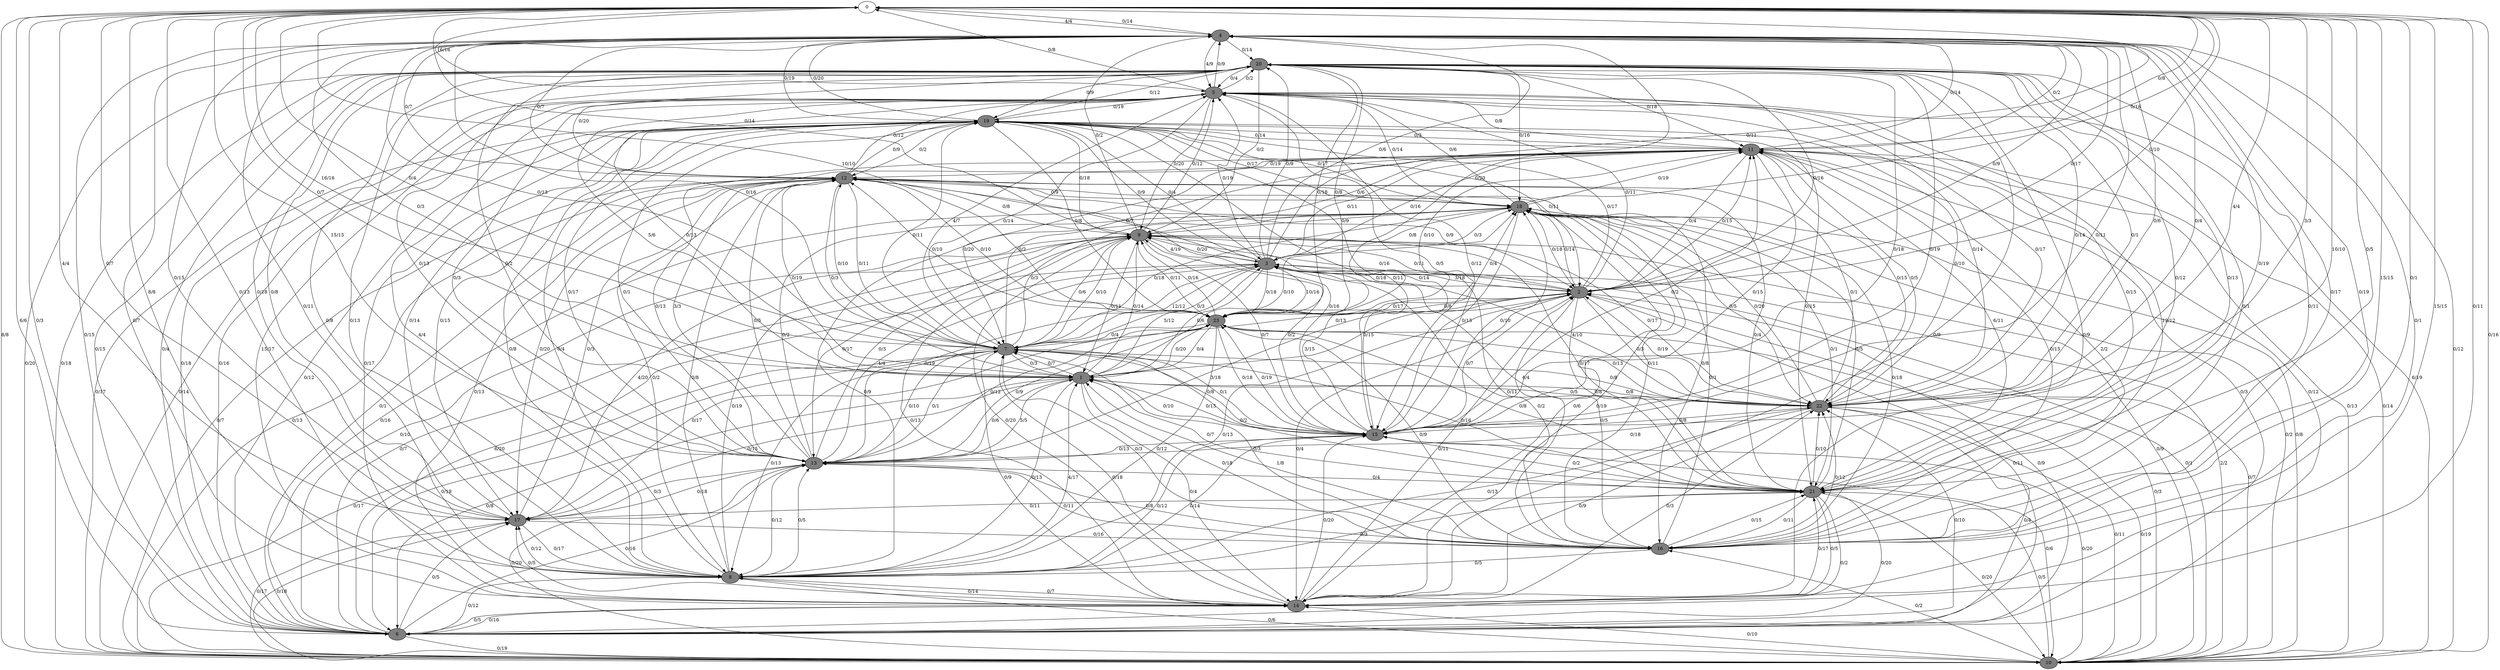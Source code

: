 digraph G {
	0[style=filled fillcolor=grey100];
	0->4[label ="4/4"] ;
	0->5[label ="16/16"] ;
	0->6[label ="6/6"] ;
	0->7[label ="16/16"] ;
	0->8[label ="8/8"] ;
	0->10[label ="8/8"] ;
	0->13[label ="15/15"] ;
	0->14[label ="15/15"] ;
	0->15[label ="3/3"] ;
	0->16[label ="15/15"] ;
	0->17[label ="4/4"] ;
	0->21[label ="10/10"] ;
	0->22[label ="4/4"] ;
	0->23[label ="10/10"] ;
	1[style=filled fillcolor=grey50];
	1->0[label ="0/7"] ;
	1->2[label ="0/15"] ;
	1->3[label ="5/12"] ;
	1->5[label ="5/6"] ;
	1->6[label ="0/8"] ;
	1->7[label ="0/7"] ;
	1->8[label ="0/13"] ;
	1->9[label ="0/14"] ;
	1->12[label ="0/19"] ;
	1->13[label ="0/6"] ;
	1->14[label ="0/4"] ;
	1->15[label ="0/10"] ;
	1->16[label ="0/18"] ;
	1->17[label ="0/15"] ;
	1->18[label ="0/10"] ;
	1->22[label ="0/5"] ;
	1->23[label ="0/20"] ;
	2[style=filled fillcolor=grey50];
	2->0[label ="0/10"] ;
	2->3[label ="3/18"] ;
	2->4[label ="0/17"] ;
	2->5[label ="0/11"] ;
	2->6[label ="0/11"] ;
	2->9[label ="0/16"] ;
	2->11[label ="0/15"] ;
	2->14[label ="0/4"] ;
	2->16[label ="0/5"] ;
	2->18[label ="0/14"] ;
	2->19[label ="0/17"] ;
	2->20[label ="0/16"] ;
	2->21[label ="0/8"] ;
	2->22[label ="0/3"] ;
	2->23[label ="0/8"] ;
	3[style=filled fillcolor=grey50];
	3->0[label ="0/11"] ;
	3->1[label ="0/6"] ;
	3->2[label ="0/18"] ;
	3->4[label ="0/6"] ;
	3->5[label ="0/19"] ;
	3->6[label ="0/7"] ;
	3->7[label ="0/3"] ;
	3->9[label ="0/20"] ;
	3->10[label ="0/1"] ;
	3->11[label ="0/16"] ;
	3->12[label ="0/7"] ;
	3->13[label ="0/19"] ;
	3->16[label ="0/2"] ;
	3->18[label ="0/3"] ;
	3->19[label ="0/9"] ;
	3->20[label ="0/9"] ;
	3->23[label ="0/18"] ;
	4[style=filled fillcolor=grey50];
	4->0[label ="0/14"] ;
	4->1[label ="0/3"] ;
	4->2[label ="0/9"] ;
	4->5[label ="4/9"] ;
	4->6[label ="0/15"] ;
	4->7[label ="0/13"] ;
	4->10[label ="0/12"] ;
	4->11[label ="0/2"] ;
	4->12[label ="0/7"] ;
	4->14[label ="0/7"] ;
	4->15[label ="0/11"] ;
	4->16[label ="0/17"] ;
	4->17[label ="0/15"] ;
	4->19[label ="0/19"] ;
	4->20[label ="0/14"] ;
	4->22[label ="0/6"] ;
	4->23[label ="0/20"] ;
	5[style=filled fillcolor=grey50];
	5->0[label ="0/8"] ;
	5->1[label ="0/13"] ;
	5->4[label ="0/9"] ;
	5->6[label ="0/16"] ;
	5->7[label ="0/14"] ;
	5->9[label ="0/20"] ;
	5->11[label ="0/8"] ;
	5->13[label ="0/3"] ;
	5->15[label ="0/5"] ;
	5->18[label ="0/14"] ;
	5->19[label ="0/19"] ;
	5->20[label ="0/2"] ;
	5->21[label ="0/15"] ;
	5->22[label ="0/14"] ;
	6[style=filled fillcolor=grey50];
	6->0[label ="0/3"] ;
	6->2[label ="0/9"] ;
	6->3[label ="6/20"] ;
	6->5[label ="0/18"] ;
	6->9[label ="0/10"] ;
	6->10[label ="0/19"] ;
	6->11[label ="0/12"] ;
	6->13[label ="0/16"] ;
	6->14[label ="0/5"] ;
	6->17[label ="0/5"] ;
	6->20[label ="0/4"] ;
	6->21[label ="0/20"] ;
	6->22[label ="0/10"] ;
	7[style=filled fillcolor=grey50];
	7->0[label ="0/4"] ;
	7->1[label ="0/3"] ;
	7->2[label ="0/13"] ;
	7->3[label ="12/12"] ;
	7->4[label ="0/16"] ;
	7->5[label ="4/7"] ;
	7->6[label ="0/19"] ;
	7->8[label ="0/13"] ;
	7->9[label ="0/10"] ;
	7->10[label ="0/17"] ;
	7->11[label ="0/2"] ;
	7->12[label ="0/10"] ;
	7->13[label ="0/10"] ;
	7->14[label ="0/9"] ;
	7->15[label ="0/8"] ;
	7->16[label ="0/3"] ;
	7->18[label ="0/3"] ;
	7->19[label ="0/11"] ;
	7->21[label ="0/2"] ;
	7->22[label ="0/8"] ;
	8[style=filled fillcolor=grey50];
	8->0[label ="0/13"] ;
	8->1[label ="4/17"] ;
	8->2[label ="0/13"] ;
	8->4[label ="0/11"] ;
	8->5[label ="4/4"] ;
	8->6[label ="0/12"] ;
	8->9[label ="0/19"] ;
	8->10[label ="0/6"] ;
	8->12[label ="0/8"] ;
	8->13[label ="0/5"] ;
	8->14[label ="0/7"] ;
	8->15[label ="0/12"] ;
	8->17[label ="0/12"] ;
	8->18[label ="0/9"] ;
	8->19[label ="0/4"] ;
	8->20[label ="0/13"] ;
	8->21[label ="0/3"] ;
	9[style=filled fillcolor=grey50];
	9->0[label ="0/14"] ;
	9->1[label ="0/11"] ;
	9->2[label ="0/11"] ;
	9->3[label ="4/19"] ;
	9->4[label ="0/2"] ;
	9->5[label ="0/12"] ;
	9->7[label ="0/6"] ;
	9->11[label ="0/6"] ;
	9->12[label ="0/8"] ;
	9->13[label ="0/17"] ;
	9->14[label ="0/13"] ;
	9->15[label ="0/7"] ;
	9->22[label ="0/17"] ;
	9->23[label ="0/11"] ;
	10[style=filled fillcolor=grey50];
	10->0[label ="0/16"] ;
	10->2[label ="0/7"] ;
	10->3[label ="2/2"] ;
	10->5[label ="6/19"] ;
	10->9[label ="0/9"] ;
	10->11[label ="0/14"] ;
	10->12[label ="0/13"] ;
	10->14[label ="0/10"] ;
	10->15[label ="0/20"] ;
	10->16[label ="0/2"] ;
	10->17[label ="0/18"] ;
	10->18[label ="0/8"] ;
	10->19[label ="0/14"] ;
	10->20[label ="0/18"] ;
	10->21[label ="0/5"] ;
	10->22[label ="0/19"] ;
	11[style=filled fillcolor=grey50];
	11->0[label ="0/8"] ;
	11->2[label ="0/4"] ;
	11->3[label ="0/11"] ;
	11->4[label ="0/14"] ;
	11->6[label ="0/3"] ;
	11->7[label ="0/20"] ;
	11->10[label ="0/13"] ;
	11->12[label ="0/19"] ;
	11->13[label ="0/13"] ;
	11->15[label ="0/15"] ;
	11->16[label ="0/15"] ;
	11->19[label ="0/14"] ;
	11->22[label ="0/15"] ;
	12[style=filled fillcolor=grey50];
	12->1[label ="0/3"] ;
	12->2[label ="0/9"] ;
	12->4[label ="0/7"] ;
	12->5[label ="0/12"] ;
	12->6[label ="0/1"] ;
	12->7[label ="0/11"] ;
	12->8[label ="0/2"] ;
	12->10[label ="0/7"] ;
	12->16[label ="0/8"] ;
	12->17[label ="0/20"] ;
	12->18[label ="0/9"] ;
	12->19[label ="0/9"] ;
	12->21[label ="0/4"] ;
	12->23[label ="0/10"] ;
	13[style=filled fillcolor=grey50];
	13->1[label ="5/5"] ;
	13->2[label ="3/18"] ;
	13->3[label ="4/4"] ;
	13->7[label ="0/1"] ;
	13->8[label ="0/12"] ;
	13->9[label ="0/3"] ;
	13->10[label ="0/20"] ;
	13->11[label ="3/3"] ;
	13->12[label ="0/5"] ;
	13->16[label ="0/8"] ;
	13->17[label ="0/18"] ;
	13->18[label ="0/2"] ;
	13->19[label ="0/1"] ;
	13->20[label ="0/2"] ;
	13->21[label ="0/4"] ;
	13->22[label ="0/18"] ;
	13->23[label ="0/9"] ;
	14[style=filled fillcolor=grey50];
	14->0[label ="0/11"] ;
	14->2[label ="0/11"] ;
	14->4[label ="0/1"] ;
	14->5[label ="15/17"] ;
	14->6[label ="0/16"] ;
	14->7[label ="0/18"] ;
	14->8[label ="0/14"] ;
	14->9[label ="0/20"] ;
	14->12[label ="0/13"] ;
	14->15[label ="0/20"] ;
	14->17[label ="0/5"] ;
	14->18[label ="0/19"] ;
	14->20[label ="0/9"] ;
	14->21[label ="0/17"] ;
	14->22[label ="0/3"] ;
	15[style=filled fillcolor=grey50];
	15->1[label ="0/15"] ;
	15->2[label ="0/7"] ;
	15->3[label ="3/15"] ;
	15->5[label ="0/12"] ;
	15->7[label ="0/1"] ;
	15->8[label ="0/14"] ;
	15->9[label ="0/2"] ;
	15->10[label ="0/6"] ;
	15->11[label ="0/2"] ;
	15->12[label ="0/16"] ;
	15->13[label ="0/13"] ;
	15->18[label ="0/10"] ;
	15->19[label ="0/14"] ;
	15->20[label ="0/19"] ;
	15->23[label ="0/19"] ;
	16[style=filled fillcolor=grey50];
	16->0[label ="0/1"] ;
	16->1[label ="1/8"] ;
	16->4[label ="0/19"] ;
	16->5[label ="12/12"] ;
	16->7[label ="0/3"] ;
	16->8[label ="0/5"] ;
	16->9[label ="0/11"] ;
	16->11[label ="2/2"] ;
	16->12[label ="0/11"] ;
	16->13[label ="0/11"] ;
	16->18[label ="0/1"] ;
	16->20[label ="0/11"] ;
	16->21[label ="0/15"] ;
	16->22[label ="0/12"] ;
	17[style=filled fillcolor=grey50];
	17->0[label ="0/7"] ;
	17->8[label ="0/17"] ;
	17->9[label ="4/20"] ;
	17->10[label ="0/17"] ;
	17->12[label ="0/3"] ;
	17->13[label ="0/3"] ;
	17->16[label ="0/16"] ;
	17->19[label ="0/14"] ;
	17->20[label ="0/8"] ;
	18[style=filled fillcolor=grey50];
	18->0[label ="0/18"] ;
	18->2[label ="0/18"] ;
	18->3[label ="0/8"] ;
	18->5[label ="0/6"] ;
	18->6[label ="0/16"] ;
	18->7[label ="0/18"] ;
	18->9[label ="0/9"] ;
	18->10[label ="0/2"] ;
	18->11[label ="0/19"] ;
	18->14[label ="0/6"] ;
	18->15[label ="0/15"] ;
	18->16[label ="0/18"] ;
	18->19[label ="0/17"] ;
	18->21[label ="0/1"] ;
	18->22[label ="0/5"] ;
	19[style=filled fillcolor=grey50];
	19->2[label ="0/11"] ;
	19->3[label ="0/4"] ;
	19->4[label ="0/20"] ;
	19->6[label ="0/12"] ;
	19->8[label ="0/8"] ;
	19->9[label ="0/18"] ;
	19->10[label ="0/17"] ;
	19->11[label ="0/3"] ;
	19->12[label ="0/2"] ;
	19->13[label ="0/17"] ;
	19->14[label ="0/17"] ;
	19->15[label ="0/11"] ;
	19->17[label ="0/15"] ;
	19->18[label ="0/17"] ;
	19->20[label ="0/12"] ;
	19->21[label ="0/15"] ;
	19->22[label ="0/10"] ;
	19->23[label ="0/8"] ;
	20[style=filled fillcolor=grey50];
	20->5[label ="0/4"] ;
	20->6[label ="0/15"] ;
	20->8[label ="0/8"] ;
	20->9[label ="0/2"] ;
	20->10[label ="0/20"] ;
	20->11[label ="0/18"] ;
	20->12[label ="0/20"] ;
	20->13[label ="0/13"] ;
	20->14[label ="0/9"] ;
	20->15[label ="0/18"] ;
	20->16[label ="0/1"] ;
	20->17[label ="0/18"] ;
	20->18[label ="0/16"] ;
	20->19[label ="0/9"] ;
	20->21[label ="0/12"] ;
	20->22[label ="0/1"] ;
	20->23[label ="0/18"] ;
	21[style=filled fillcolor=grey50];
	21->0[label ="0/5"] ;
	21->1[label ="0/7"] ;
	21->3[label ="4/4"] ;
	21->4[label ="0/19"] ;
	21->6[label ="0/2"] ;
	21->7[label ="0/16"] ;
	21->9[label ="0/17"] ;
	21->10[label ="0/20"] ;
	21->11[label ="6/11"] ;
	21->14[label ="0/5"] ;
	21->15[label ="0/2"] ;
	21->16[label ="0/11"] ;
	21->17[label ="0/11"] ;
	21->18[label ="0/5"] ;
	21->20[label ="0/13"] ;
	21->22[label ="0/10"] ;
	21->23[label ="0/8"] ;
	22[style=filled fillcolor=grey50];
	22->1[label ="0/8"] ;
	22->2[label ="0/19"] ;
	22->3[label ="4/10"] ;
	22->4[label ="0/4"] ;
	22->5[label ="0/17"] ;
	22->6[label ="0/4"] ;
	22->8[label ="0/13"] ;
	22->10[label ="0/11"] ;
	22->11[label ="0/5"] ;
	22->12[label ="0/1"] ;
	22->14[label ="0/9"] ;
	22->15[label ="0/8"] ;
	22->18[label ="0/20"] ;
	22->20[label ="0/14"] ;
	23[style=filled fillcolor=grey50];
	23->1[label ="0/4"] ;
	23->2[label ="0/17"] ;
	23->3[label ="10/16"] ;
	23->7[label ="0/4"] ;
	23->8[label ="0/12"] ;
	23->9[label ="0/16"] ;
	23->10[label ="0/3"] ;
	23->11[label ="0/10"] ;
	23->12[label ="0/10"] ;
	23->13[label ="0/12"] ;
	23->15[label ="0/18"] ;
	23->16[label ="0/9"] ;
	23->17[label ="0/17"] ;
	23->18[label ="0/4"] ;
	23->20[label ="0/8"] ;
	23->22[label ="0/13"] ;
}

